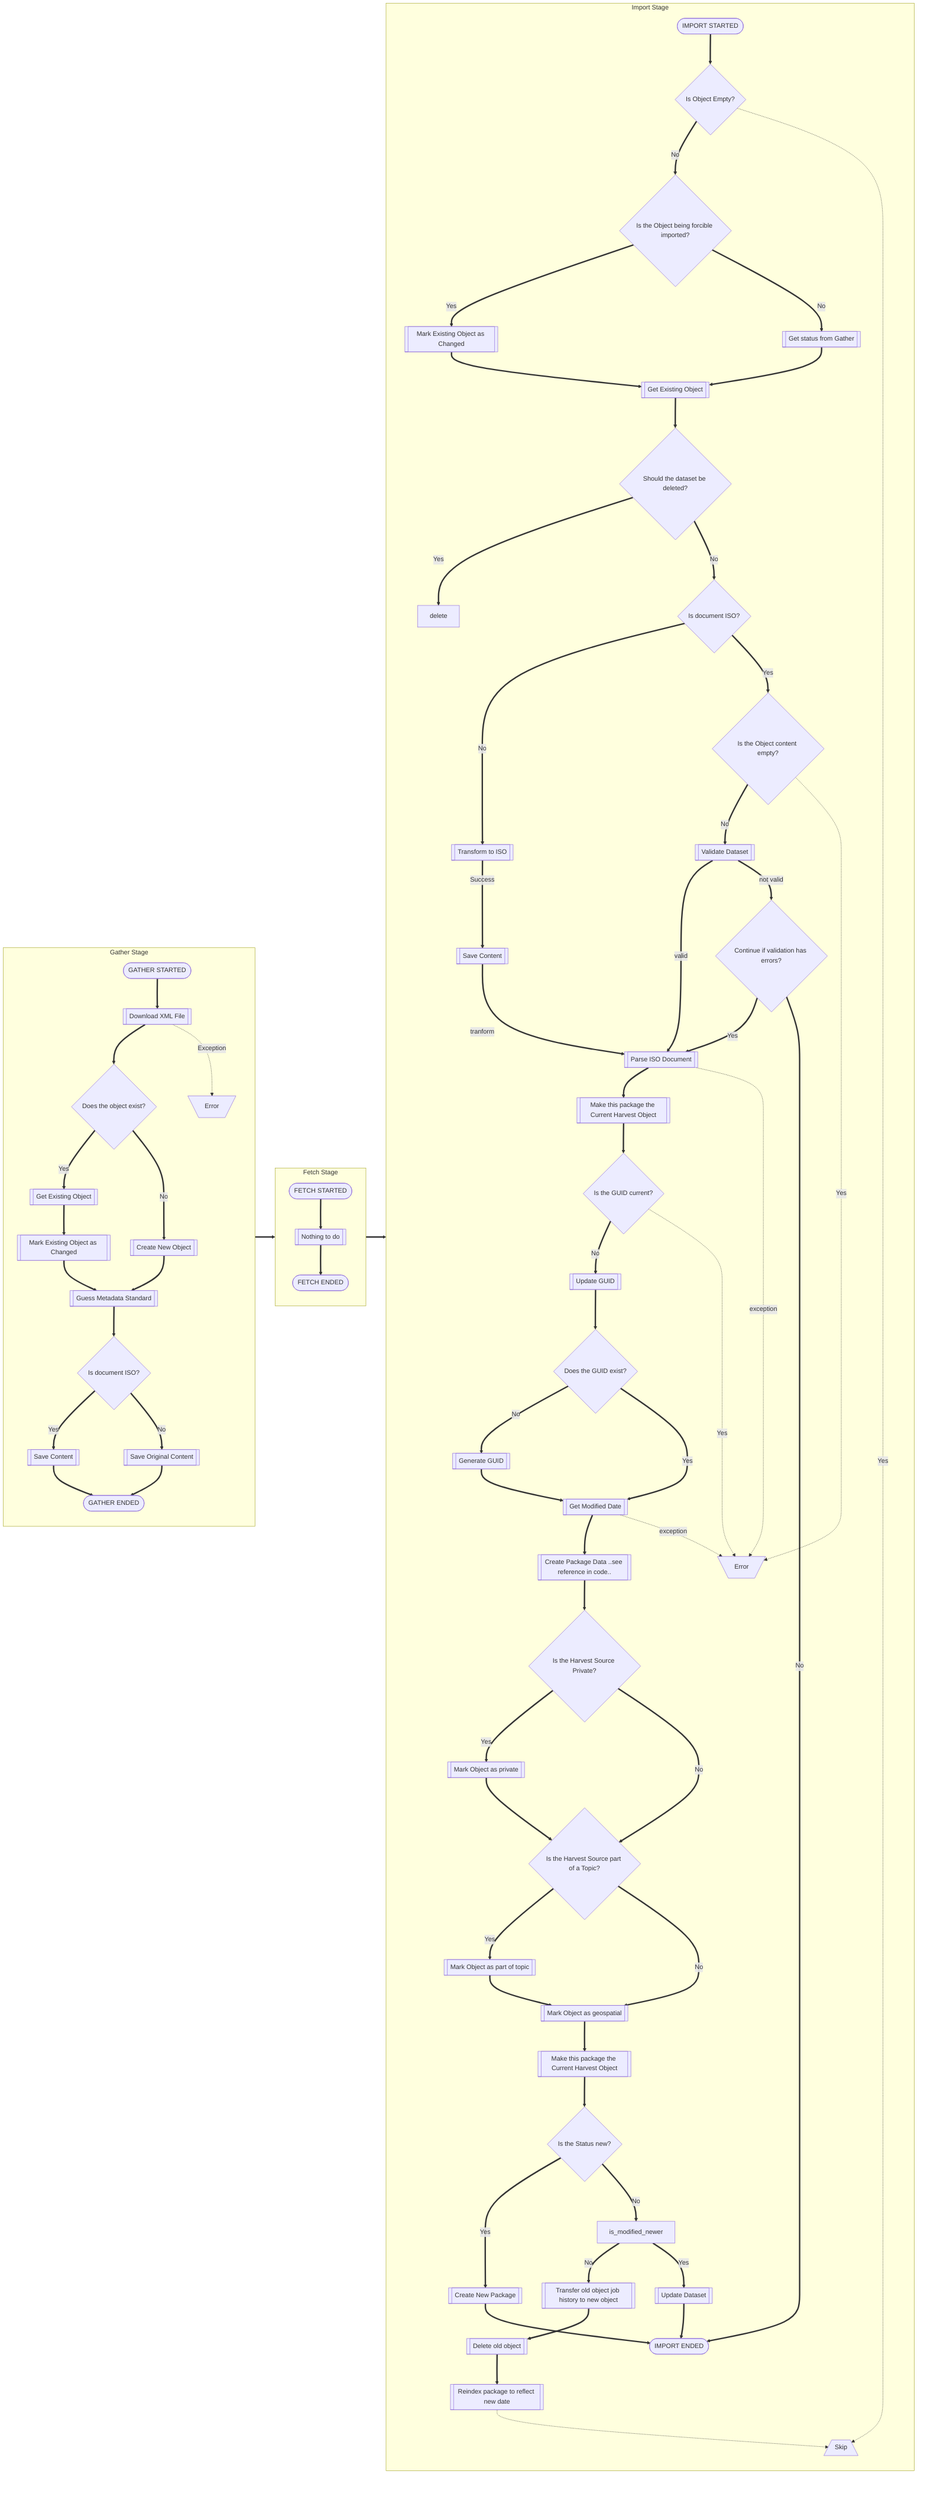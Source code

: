flowchart LR

  %% Algorithm
  gather_stage ==> fetch_stage
  fetch_stage ==> import_stage

  subgraph gather_stage [Gather Stage]
    direction TB
    gs([GATHER STARTED])
    ge([GATHER ENDED])
    gs ==> _get_content_as_unicode
    _get_content_as_unicode ==> is_existing_object
    is_existing_object == Yes ==> get_existing_object
    is_existing_object == No ==> create_object
    get_existing_object ==> change_object
    change_object ==> guess_standard
    create_object ==> guess_standard
    guess_standard ==> is_iso
    is_iso == Yes ==> save_content
    is_iso == No ==> save_original_document
    save_content ==> ge
    save_original_document ==> ge
    _get_content_as_unicode-. Exception .-> error
  end
  subgraph fetch_stage [Fetch Stage]
    direction TB
    fs([FETCH STARTED])
    fe([FETCH ENDED])
    fs ==> do_nothing
    do_nothing ==> fe
  end
  subgraph import_stage [Import Stage]
    direction TB
    is([IMPORT STARTED])
    ie([IMPORT ENDED])
    is ==> is_object_empty
    is_object_empty == No ==> is_force_import
    is_force_import == Yes ==> change_object_2
    is_force_import == No ==> check_status_from_gather
    change_object_2 ==> get_existing_object_2
    check_status_from_gather ==> get_existing_object_2
    get_existing_object_2 ==> is_delete
    is_delete == Yes ==> delete
    is_delete == No ==> is_iso_2
    is_iso_2 == No ==> transform_to_iso
    transform_to_iso == Success ==> save_content_2
    save_content_2 == tranform ==> parse_iso
    is_iso_2 == Yes ==> is_object_content_empty
    is_object_content_empty == No ==> _validate_document
    _validate_document == valid ==> parse_iso
    _validate_document == not valid ==> continue_on_validation_errors
    continue_on_validation_errors == Yes ==> parse_iso
    continue_on_validation_errors == No ==> ie
    parse_iso ==> update_object_reference
    update_object_reference ==> is_guid_current
    is_guid_current == No ==> update_guid
    update_guid ==> is_guid_present
    is_guid_present == No ==> generate_guid
    is_guid_present == Yes ==> get_modified_date
    generate_guid ==> get_modified_date
    get_modified_date ==> spatial_package_create
    spatial_package_create ==> is_source_private
    is_source_private == Yes ==> mark_object_private
    %% BUG: if source marked as private --> harvest --> changed to public --> harvest --> datasets remain private
    is_source_private == No ==> is_source_part_of_topic
    mark_object_private ==> is_source_part_of_topic
    is_source_part_of_topic == Yes ==> mark_object_part_of_topic
    is_source_part_of_topic == No ==> mark_as_geospatial
    mark_object_part_of_topic ==> mark_as_geospatial
    mark_as_geospatial ==> update_object_reference_2
    update_object_reference_2 ==> is_status_new
    is_status_new == Yes ==> create
    is_status_new == No ==> is_modified_newer
    is_modified_newer == No ==> transfer_job_history
    transfer_job_history ==> delete_old_object
    delete_old_object ==> reindex_package
    is_modified_newer == Yes ==> update
    create ==> ie
    update ==> ie
    is_object_content_empty-. Yes .-> error_2
    parse_iso-. exception .-> error_2
    is_guid_current-. Yes .-> error_2
    get_modified_date-. exception .-> error_2
    is_object_empty-. Yes .-> skip
    reindex_package -.-> skip
  end

  %% Data
  error[\Error/]
  error_2[\Error/]
  skip[/Skip\]

  %% Functons
  _get_content_as_unicode[[Download XML File]]
  get_existing_object[[Get Existing Object]]
  get_existing_object_2[[Get Existing Object]]
  create_object[[Create New Object]]
  change_object[[Mark Existing Object as Changed]]
  change_object_2[[Mark Existing Object as Changed]]
  guess_standard[[Guess Metadata Standard]]
  save_content[[Save Content]]
  save_content_2[[Save Content]]
  save_original_document[[Save Original Content]]
  update[[Update Dataset]]
  do_nothing[[Nothing to do]]
  create[[Create New Package]]
  update_object_reference[[Make this package the Current Harvest Object]]
  update_object_reference_2[[Make this package the Current Harvest Object]]
  transform_to_iso[[Transform to ISO]]
  _validate_document[[Validate Dataset]]
  parse_iso[[Parse ISO Document]]
  update_guid[[Update GUID]]
  generate_guid[[Generate GUID]]
  check_status_from_gather[[Get status from Gather]]
  get_modified_date[[Get Modified Date]]
  mark_object_private[[Mark Object as private]]
  mark_object_part_of_topic[[Mark Object as part of topic]]
  mark_as_geospatial[[Mark Object as geospatial]]
  transfer_job_history[[Transfer old object job history to new object]]
  delete_old_object[[Delete old object]]
  reindex_package[[Reindex package to reflect new date]]
  %% Spatial Package Create: https://github.com/ckan/ckanext-spatial/blob/e59a295431247fcd605fe55bb4fd9a2ecfc28d2b/ckanext/spatial/harvesters/base.py#L233-L492
  spatial_package_create[[Create Package Data ..see reference in code..]]


  %% Conditional Checks
  is_existing_object{Does the object exist?}
  is_iso{Is document ISO?}
  is_iso_2{Is document ISO?}
  is_object_empty{Is Object Empty?}
  is_force_import{Is the Object being forcible imported?}
  is_object_content_empty{Is the Object content empty?}
  continue_on_validation_errors{Continue if validation has errors?}
  is_guid_current{Is the GUID current?}
  is_guid_present{Does the GUID exist?}
  is_delete{Should the dataset be deleted?}
  is_source_private{Is the Harvest Source Private?}
  is_source_part_of_topic{Is the Harvest Source part of a Topic?}
  is_status_new{Is the Status new?}
